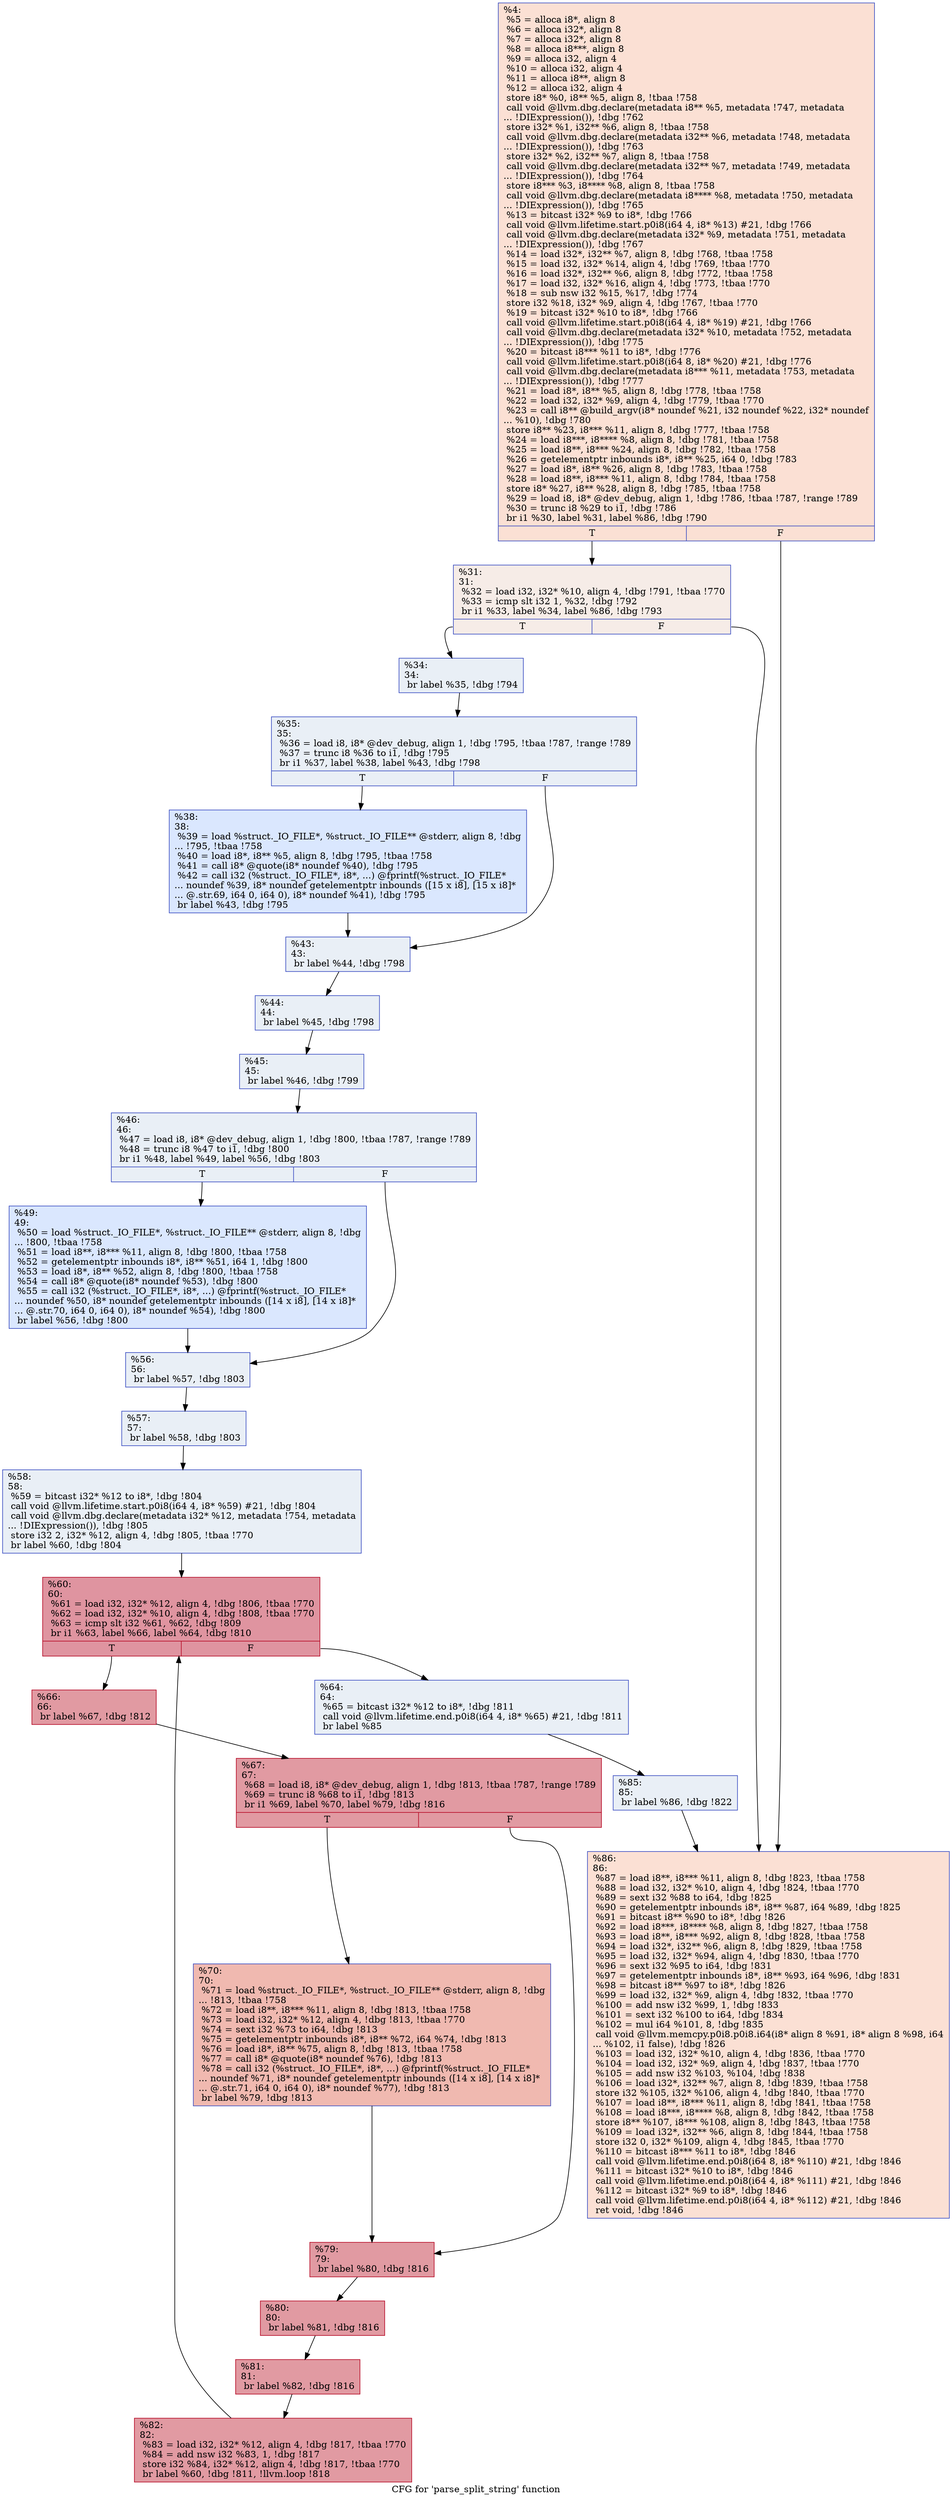 digraph "CFG for 'parse_split_string' function" {
	label="CFG for 'parse_split_string' function";

	Node0x8fc900 [shape=record,color="#3d50c3ff", style=filled, fillcolor="#f7b99e70",label="{%4:\l  %5 = alloca i8*, align 8\l  %6 = alloca i32*, align 8\l  %7 = alloca i32*, align 8\l  %8 = alloca i8***, align 8\l  %9 = alloca i32, align 4\l  %10 = alloca i32, align 4\l  %11 = alloca i8**, align 8\l  %12 = alloca i32, align 4\l  store i8* %0, i8** %5, align 8, !tbaa !758\l  call void @llvm.dbg.declare(metadata i8** %5, metadata !747, metadata\l... !DIExpression()), !dbg !762\l  store i32* %1, i32** %6, align 8, !tbaa !758\l  call void @llvm.dbg.declare(metadata i32** %6, metadata !748, metadata\l... !DIExpression()), !dbg !763\l  store i32* %2, i32** %7, align 8, !tbaa !758\l  call void @llvm.dbg.declare(metadata i32** %7, metadata !749, metadata\l... !DIExpression()), !dbg !764\l  store i8*** %3, i8**** %8, align 8, !tbaa !758\l  call void @llvm.dbg.declare(metadata i8**** %8, metadata !750, metadata\l... !DIExpression()), !dbg !765\l  %13 = bitcast i32* %9 to i8*, !dbg !766\l  call void @llvm.lifetime.start.p0i8(i64 4, i8* %13) #21, !dbg !766\l  call void @llvm.dbg.declare(metadata i32* %9, metadata !751, metadata\l... !DIExpression()), !dbg !767\l  %14 = load i32*, i32** %7, align 8, !dbg !768, !tbaa !758\l  %15 = load i32, i32* %14, align 4, !dbg !769, !tbaa !770\l  %16 = load i32*, i32** %6, align 8, !dbg !772, !tbaa !758\l  %17 = load i32, i32* %16, align 4, !dbg !773, !tbaa !770\l  %18 = sub nsw i32 %15, %17, !dbg !774\l  store i32 %18, i32* %9, align 4, !dbg !767, !tbaa !770\l  %19 = bitcast i32* %10 to i8*, !dbg !766\l  call void @llvm.lifetime.start.p0i8(i64 4, i8* %19) #21, !dbg !766\l  call void @llvm.dbg.declare(metadata i32* %10, metadata !752, metadata\l... !DIExpression()), !dbg !775\l  %20 = bitcast i8*** %11 to i8*, !dbg !776\l  call void @llvm.lifetime.start.p0i8(i64 8, i8* %20) #21, !dbg !776\l  call void @llvm.dbg.declare(metadata i8*** %11, metadata !753, metadata\l... !DIExpression()), !dbg !777\l  %21 = load i8*, i8** %5, align 8, !dbg !778, !tbaa !758\l  %22 = load i32, i32* %9, align 4, !dbg !779, !tbaa !770\l  %23 = call i8** @build_argv(i8* noundef %21, i32 noundef %22, i32* noundef\l... %10), !dbg !780\l  store i8** %23, i8*** %11, align 8, !dbg !777, !tbaa !758\l  %24 = load i8***, i8**** %8, align 8, !dbg !781, !tbaa !758\l  %25 = load i8**, i8*** %24, align 8, !dbg !782, !tbaa !758\l  %26 = getelementptr inbounds i8*, i8** %25, i64 0, !dbg !783\l  %27 = load i8*, i8** %26, align 8, !dbg !783, !tbaa !758\l  %28 = load i8**, i8*** %11, align 8, !dbg !784, !tbaa !758\l  store i8* %27, i8** %28, align 8, !dbg !785, !tbaa !758\l  %29 = load i8, i8* @dev_debug, align 1, !dbg !786, !tbaa !787, !range !789\l  %30 = trunc i8 %29 to i1, !dbg !786\l  br i1 %30, label %31, label %86, !dbg !790\l|{<s0>T|<s1>F}}"];
	Node0x8fc900:s0 -> Node0x8fcb60;
	Node0x8fc900:s1 -> Node0x8fd240;
	Node0x8fcb60 [shape=record,color="#3d50c3ff", style=filled, fillcolor="#ead5c970",label="{%31:\l31:                                               \l  %32 = load i32, i32* %10, align 4, !dbg !791, !tbaa !770\l  %33 = icmp slt i32 1, %32, !dbg !792\l  br i1 %33, label %34, label %86, !dbg !793\l|{<s0>T|<s1>F}}"];
	Node0x8fcb60:s0 -> Node0x8fcbb0;
	Node0x8fcb60:s1 -> Node0x8fd240;
	Node0x8fcbb0 [shape=record,color="#3d50c3ff", style=filled, fillcolor="#cedaeb70",label="{%34:\l34:                                               \l  br label %35, !dbg !794\l}"];
	Node0x8fcbb0 -> Node0x8fcc00;
	Node0x8fcc00 [shape=record,color="#3d50c3ff", style=filled, fillcolor="#cedaeb70",label="{%35:\l35:                                               \l  %36 = load i8, i8* @dev_debug, align 1, !dbg !795, !tbaa !787, !range !789\l  %37 = trunc i8 %36 to i1, !dbg !795\l  br i1 %37, label %38, label %43, !dbg !798\l|{<s0>T|<s1>F}}"];
	Node0x8fcc00:s0 -> Node0x8fcc50;
	Node0x8fcc00:s1 -> Node0x8fcca0;
	Node0x8fcc50 [shape=record,color="#3d50c3ff", style=filled, fillcolor="#abc8fd70",label="{%38:\l38:                                               \l  %39 = load %struct._IO_FILE*, %struct._IO_FILE** @stderr, align 8, !dbg\l... !795, !tbaa !758\l  %40 = load i8*, i8** %5, align 8, !dbg !795, !tbaa !758\l  %41 = call i8* @quote(i8* noundef %40), !dbg !795\l  %42 = call i32 (%struct._IO_FILE*, i8*, ...) @fprintf(%struct._IO_FILE*\l... noundef %39, i8* noundef getelementptr inbounds ([15 x i8], [15 x i8]*\l... @.str.69, i64 0, i64 0), i8* noundef %41), !dbg !795\l  br label %43, !dbg !795\l}"];
	Node0x8fcc50 -> Node0x8fcca0;
	Node0x8fcca0 [shape=record,color="#3d50c3ff", style=filled, fillcolor="#cedaeb70",label="{%43:\l43:                                               \l  br label %44, !dbg !798\l}"];
	Node0x8fcca0 -> Node0x8fccf0;
	Node0x8fccf0 [shape=record,color="#3d50c3ff", style=filled, fillcolor="#cedaeb70",label="{%44:\l44:                                               \l  br label %45, !dbg !798\l}"];
	Node0x8fccf0 -> Node0x8fcd40;
	Node0x8fcd40 [shape=record,color="#3d50c3ff", style=filled, fillcolor="#cedaeb70",label="{%45:\l45:                                               \l  br label %46, !dbg !799\l}"];
	Node0x8fcd40 -> Node0x8fcd90;
	Node0x8fcd90 [shape=record,color="#3d50c3ff", style=filled, fillcolor="#cedaeb70",label="{%46:\l46:                                               \l  %47 = load i8, i8* @dev_debug, align 1, !dbg !800, !tbaa !787, !range !789\l  %48 = trunc i8 %47 to i1, !dbg !800\l  br i1 %48, label %49, label %56, !dbg !803\l|{<s0>T|<s1>F}}"];
	Node0x8fcd90:s0 -> Node0x8fcde0;
	Node0x8fcd90:s1 -> Node0x8fce30;
	Node0x8fcde0 [shape=record,color="#3d50c3ff", style=filled, fillcolor="#abc8fd70",label="{%49:\l49:                                               \l  %50 = load %struct._IO_FILE*, %struct._IO_FILE** @stderr, align 8, !dbg\l... !800, !tbaa !758\l  %51 = load i8**, i8*** %11, align 8, !dbg !800, !tbaa !758\l  %52 = getelementptr inbounds i8*, i8** %51, i64 1, !dbg !800\l  %53 = load i8*, i8** %52, align 8, !dbg !800, !tbaa !758\l  %54 = call i8* @quote(i8* noundef %53), !dbg !800\l  %55 = call i32 (%struct._IO_FILE*, i8*, ...) @fprintf(%struct._IO_FILE*\l... noundef %50, i8* noundef getelementptr inbounds ([14 x i8], [14 x i8]*\l... @.str.70, i64 0, i64 0), i8* noundef %54), !dbg !800\l  br label %56, !dbg !800\l}"];
	Node0x8fcde0 -> Node0x8fce30;
	Node0x8fce30 [shape=record,color="#3d50c3ff", style=filled, fillcolor="#cedaeb70",label="{%56:\l56:                                               \l  br label %57, !dbg !803\l}"];
	Node0x8fce30 -> Node0x8fce80;
	Node0x8fce80 [shape=record,color="#3d50c3ff", style=filled, fillcolor="#cedaeb70",label="{%57:\l57:                                               \l  br label %58, !dbg !803\l}"];
	Node0x8fce80 -> Node0x8fced0;
	Node0x8fced0 [shape=record,color="#3d50c3ff", style=filled, fillcolor="#cedaeb70",label="{%58:\l58:                                               \l  %59 = bitcast i32* %12 to i8*, !dbg !804\l  call void @llvm.lifetime.start.p0i8(i64 4, i8* %59) #21, !dbg !804\l  call void @llvm.dbg.declare(metadata i32* %12, metadata !754, metadata\l... !DIExpression()), !dbg !805\l  store i32 2, i32* %12, align 4, !dbg !805, !tbaa !770\l  br label %60, !dbg !804\l}"];
	Node0x8fced0 -> Node0x8fcf20;
	Node0x8fcf20 [shape=record,color="#b70d28ff", style=filled, fillcolor="#b70d2870",label="{%60:\l60:                                               \l  %61 = load i32, i32* %12, align 4, !dbg !806, !tbaa !770\l  %62 = load i32, i32* %10, align 4, !dbg !808, !tbaa !770\l  %63 = icmp slt i32 %61, %62, !dbg !809\l  br i1 %63, label %66, label %64, !dbg !810\l|{<s0>T|<s1>F}}"];
	Node0x8fcf20:s0 -> Node0x8fcfc0;
	Node0x8fcf20:s1 -> Node0x8fcf70;
	Node0x8fcf70 [shape=record,color="#3d50c3ff", style=filled, fillcolor="#cedaeb70",label="{%64:\l64:                                               \l  %65 = bitcast i32* %12 to i8*, !dbg !811\l  call void @llvm.lifetime.end.p0i8(i64 4, i8* %65) #21, !dbg !811\l  br label %85\l}"];
	Node0x8fcf70 -> Node0x8fd1f0;
	Node0x8fcfc0 [shape=record,color="#b70d28ff", style=filled, fillcolor="#bb1b2c70",label="{%66:\l66:                                               \l  br label %67, !dbg !812\l}"];
	Node0x8fcfc0 -> Node0x8fd010;
	Node0x8fd010 [shape=record,color="#b70d28ff", style=filled, fillcolor="#bb1b2c70",label="{%67:\l67:                                               \l  %68 = load i8, i8* @dev_debug, align 1, !dbg !813, !tbaa !787, !range !789\l  %69 = trunc i8 %68 to i1, !dbg !813\l  br i1 %69, label %70, label %79, !dbg !816\l|{<s0>T|<s1>F}}"];
	Node0x8fd010:s0 -> Node0x8fd060;
	Node0x8fd010:s1 -> Node0x8fd0b0;
	Node0x8fd060 [shape=record,color="#3d50c3ff", style=filled, fillcolor="#de614d70",label="{%70:\l70:                                               \l  %71 = load %struct._IO_FILE*, %struct._IO_FILE** @stderr, align 8, !dbg\l... !813, !tbaa !758\l  %72 = load i8**, i8*** %11, align 8, !dbg !813, !tbaa !758\l  %73 = load i32, i32* %12, align 4, !dbg !813, !tbaa !770\l  %74 = sext i32 %73 to i64, !dbg !813\l  %75 = getelementptr inbounds i8*, i8** %72, i64 %74, !dbg !813\l  %76 = load i8*, i8** %75, align 8, !dbg !813, !tbaa !758\l  %77 = call i8* @quote(i8* noundef %76), !dbg !813\l  %78 = call i32 (%struct._IO_FILE*, i8*, ...) @fprintf(%struct._IO_FILE*\l... noundef %71, i8* noundef getelementptr inbounds ([14 x i8], [14 x i8]*\l... @.str.71, i64 0, i64 0), i8* noundef %77), !dbg !813\l  br label %79, !dbg !813\l}"];
	Node0x8fd060 -> Node0x8fd0b0;
	Node0x8fd0b0 [shape=record,color="#b70d28ff", style=filled, fillcolor="#bb1b2c70",label="{%79:\l79:                                               \l  br label %80, !dbg !816\l}"];
	Node0x8fd0b0 -> Node0x8fd100;
	Node0x8fd100 [shape=record,color="#b70d28ff", style=filled, fillcolor="#bb1b2c70",label="{%80:\l80:                                               \l  br label %81, !dbg !816\l}"];
	Node0x8fd100 -> Node0x8fd150;
	Node0x8fd150 [shape=record,color="#b70d28ff", style=filled, fillcolor="#bb1b2c70",label="{%81:\l81:                                               \l  br label %82, !dbg !816\l}"];
	Node0x8fd150 -> Node0x8fd1a0;
	Node0x8fd1a0 [shape=record,color="#b70d28ff", style=filled, fillcolor="#bb1b2c70",label="{%82:\l82:                                               \l  %83 = load i32, i32* %12, align 4, !dbg !817, !tbaa !770\l  %84 = add nsw i32 %83, 1, !dbg !817\l  store i32 %84, i32* %12, align 4, !dbg !817, !tbaa !770\l  br label %60, !dbg !811, !llvm.loop !818\l}"];
	Node0x8fd1a0 -> Node0x8fcf20;
	Node0x8fd1f0 [shape=record,color="#3d50c3ff", style=filled, fillcolor="#cedaeb70",label="{%85:\l85:                                               \l  br label %86, !dbg !822\l}"];
	Node0x8fd1f0 -> Node0x8fd240;
	Node0x8fd240 [shape=record,color="#3d50c3ff", style=filled, fillcolor="#f7b99e70",label="{%86:\l86:                                               \l  %87 = load i8**, i8*** %11, align 8, !dbg !823, !tbaa !758\l  %88 = load i32, i32* %10, align 4, !dbg !824, !tbaa !770\l  %89 = sext i32 %88 to i64, !dbg !825\l  %90 = getelementptr inbounds i8*, i8** %87, i64 %89, !dbg !825\l  %91 = bitcast i8** %90 to i8*, !dbg !826\l  %92 = load i8***, i8**** %8, align 8, !dbg !827, !tbaa !758\l  %93 = load i8**, i8*** %92, align 8, !dbg !828, !tbaa !758\l  %94 = load i32*, i32** %6, align 8, !dbg !829, !tbaa !758\l  %95 = load i32, i32* %94, align 4, !dbg !830, !tbaa !770\l  %96 = sext i32 %95 to i64, !dbg !831\l  %97 = getelementptr inbounds i8*, i8** %93, i64 %96, !dbg !831\l  %98 = bitcast i8** %97 to i8*, !dbg !826\l  %99 = load i32, i32* %9, align 4, !dbg !832, !tbaa !770\l  %100 = add nsw i32 %99, 1, !dbg !833\l  %101 = sext i32 %100 to i64, !dbg !834\l  %102 = mul i64 %101, 8, !dbg !835\l  call void @llvm.memcpy.p0i8.p0i8.i64(i8* align 8 %91, i8* align 8 %98, i64\l... %102, i1 false), !dbg !826\l  %103 = load i32, i32* %10, align 4, !dbg !836, !tbaa !770\l  %104 = load i32, i32* %9, align 4, !dbg !837, !tbaa !770\l  %105 = add nsw i32 %103, %104, !dbg !838\l  %106 = load i32*, i32** %7, align 8, !dbg !839, !tbaa !758\l  store i32 %105, i32* %106, align 4, !dbg !840, !tbaa !770\l  %107 = load i8**, i8*** %11, align 8, !dbg !841, !tbaa !758\l  %108 = load i8***, i8**** %8, align 8, !dbg !842, !tbaa !758\l  store i8** %107, i8*** %108, align 8, !dbg !843, !tbaa !758\l  %109 = load i32*, i32** %6, align 8, !dbg !844, !tbaa !758\l  store i32 0, i32* %109, align 4, !dbg !845, !tbaa !770\l  %110 = bitcast i8*** %11 to i8*, !dbg !846\l  call void @llvm.lifetime.end.p0i8(i64 8, i8* %110) #21, !dbg !846\l  %111 = bitcast i32* %10 to i8*, !dbg !846\l  call void @llvm.lifetime.end.p0i8(i64 4, i8* %111) #21, !dbg !846\l  %112 = bitcast i32* %9 to i8*, !dbg !846\l  call void @llvm.lifetime.end.p0i8(i64 4, i8* %112) #21, !dbg !846\l  ret void, !dbg !846\l}"];
}
